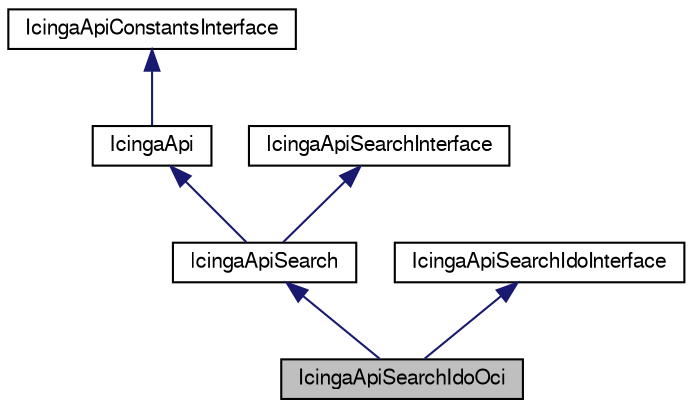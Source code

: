 digraph G
{
  bgcolor="transparent";
  edge [fontname="FreeSans",fontsize="10",labelfontname="FreeSans",labelfontsize="10"];
  node [fontname="FreeSans",fontsize="10",shape=record];
  Node1 [label="IcingaApiSearchIdoOci",height=0.2,width=0.4,color="black", fillcolor="grey75", style="filled" fontcolor="black"];
  Node2 -> Node1 [dir=back,color="midnightblue",fontsize="10",style="solid",fontname="FreeSans"];
  Node2 [label="IcingaApiSearch",height=0.2,width=0.4,color="black",URL="$classIcingaApiSearch.html"];
  Node3 -> Node2 [dir=back,color="midnightblue",fontsize="10",style="solid",fontname="FreeSans"];
  Node3 [label="IcingaApi",height=0.2,width=0.4,color="black",URL="$classIcingaApi.html"];
  Node4 -> Node3 [dir=back,color="midnightblue",fontsize="10",style="solid",fontname="FreeSans"];
  Node4 [label="IcingaApiConstantsInterface",height=0.2,width=0.4,color="black",URL="$interfaceIcingaApiConstantsInterface.html"];
  Node5 -> Node2 [dir=back,color="midnightblue",fontsize="10",style="solid",fontname="FreeSans"];
  Node5 [label="IcingaApiSearchInterface",height=0.2,width=0.4,color="black",URL="$interfaceIcingaApiSearchInterface.html"];
  Node6 -> Node1 [dir=back,color="midnightblue",fontsize="10",style="solid",fontname="FreeSans"];
  Node6 [label="IcingaApiSearchIdoInterface",height=0.2,width=0.4,color="black",URL="$interfaceIcingaApiSearchIdoInterface.html"];
}
